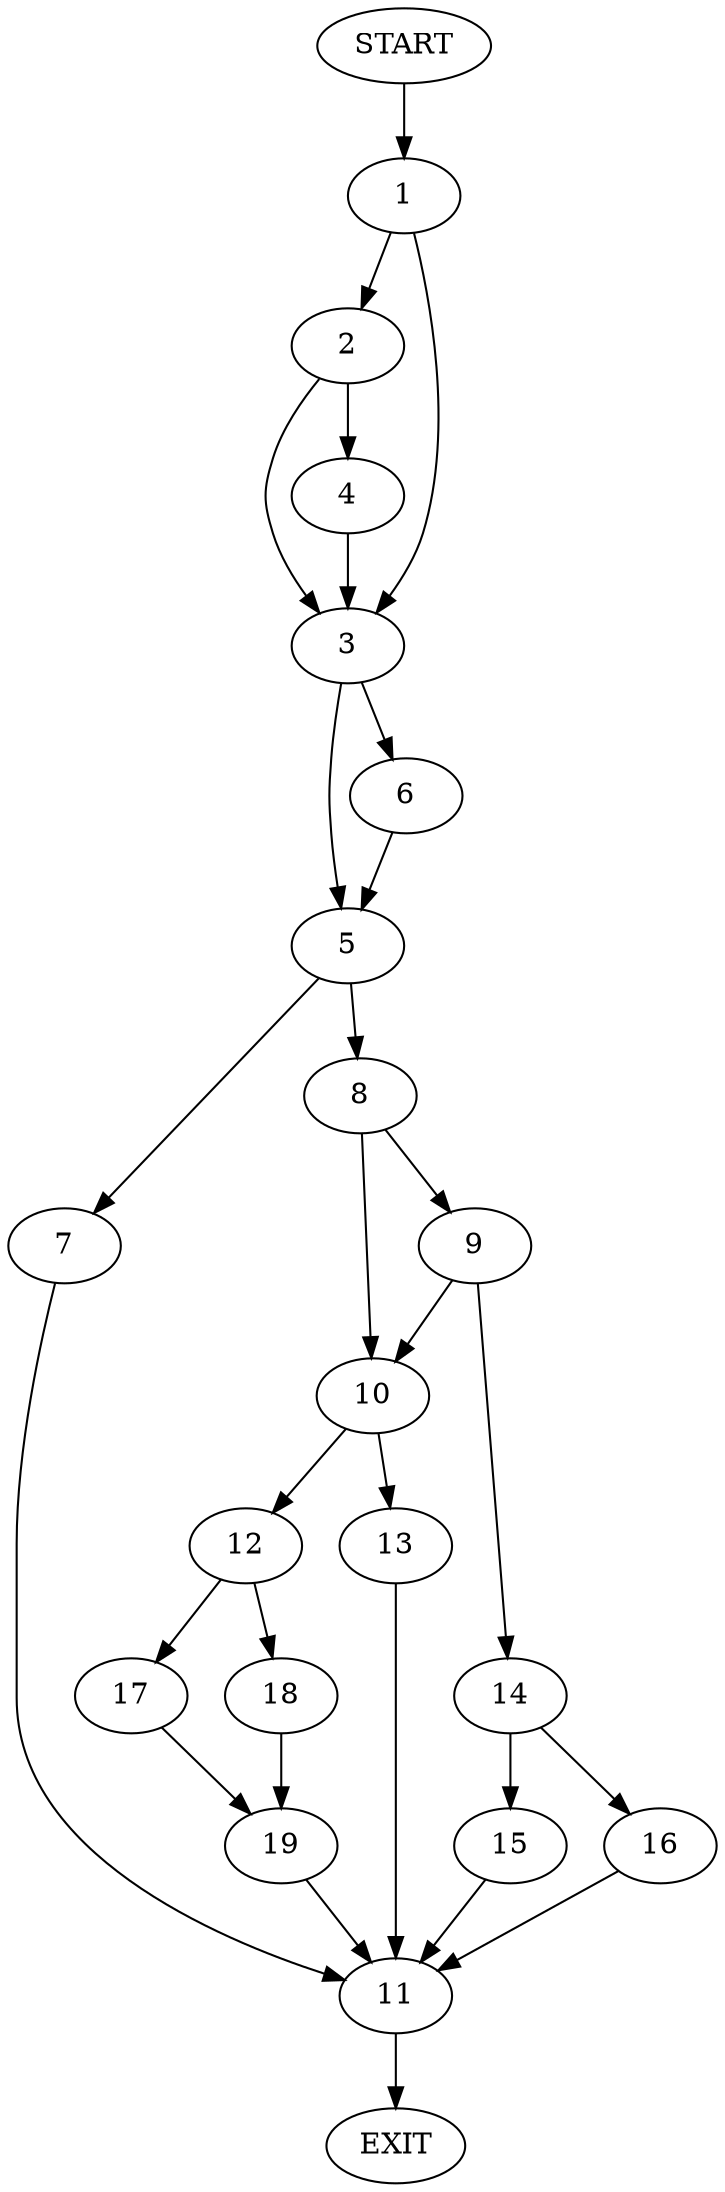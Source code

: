 digraph {
0 [label="START"]
20 [label="EXIT"]
0 -> 1
1 -> 2
1 -> 3
2 -> 4
2 -> 3
3 -> 5
3 -> 6
4 -> 3
5 -> 7
5 -> 8
6 -> 5
8 -> 9
8 -> 10
7 -> 11
10 -> 12
10 -> 13
9 -> 10
9 -> 14
14 -> 15
14 -> 16
15 -> 11
16 -> 11
11 -> 20
13 -> 11
12 -> 17
12 -> 18
18 -> 19
17 -> 19
19 -> 11
}
